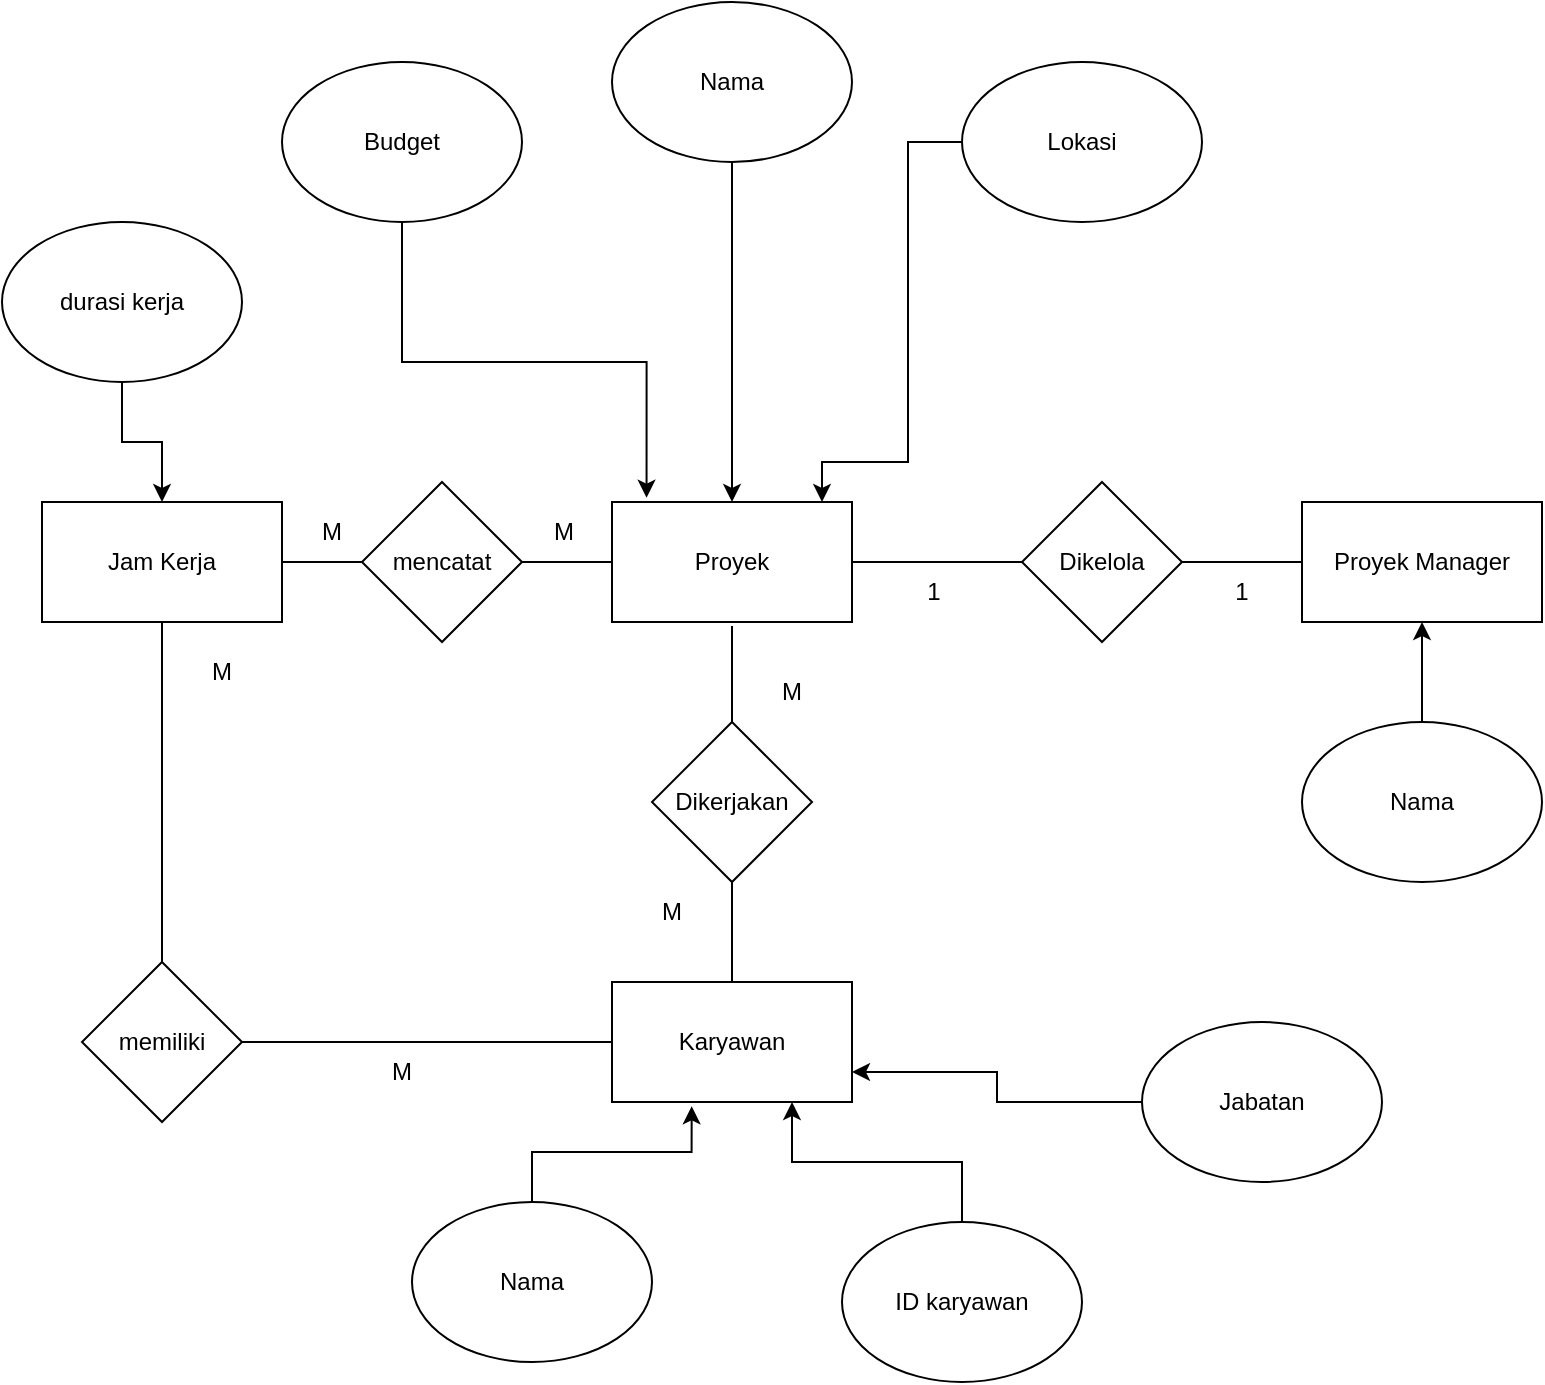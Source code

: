 <mxfile version="24.7.12">
  <diagram name="Page-1" id="U_-ThSBGukp351-MsQGF">
    <mxGraphModel dx="1266" dy="755" grid="1" gridSize="16" guides="1" tooltips="1" connect="1" arrows="1" fold="1" page="1" pageScale="1" pageWidth="850" pageHeight="1100" math="0" shadow="0">
      <root>
        <mxCell id="0" />
        <mxCell id="1" parent="0" />
        <mxCell id="ZirOt_VJAhJDtyZ2jbi9-2" value="Proyek" style="rounded=0;whiteSpace=wrap;html=1;" parent="1" vertex="1">
          <mxGeometry x="365" y="400" width="120" height="60" as="geometry" />
        </mxCell>
        <mxCell id="ZirOt_VJAhJDtyZ2jbi9-3" value="Dikelola" style="rhombus;whiteSpace=wrap;html=1;" parent="1" vertex="1">
          <mxGeometry x="570" y="390" width="80" height="80" as="geometry" />
        </mxCell>
        <mxCell id="ZirOt_VJAhJDtyZ2jbi9-4" value="Proyek Manager" style="rounded=0;whiteSpace=wrap;html=1;" parent="1" vertex="1">
          <mxGeometry x="710" y="400" width="120" height="60" as="geometry" />
        </mxCell>
        <mxCell id="ZirOt_VJAhJDtyZ2jbi9-9" value="Dikerjakan" style="rhombus;whiteSpace=wrap;html=1;" parent="1" vertex="1">
          <mxGeometry x="385" y="510" width="80" height="80" as="geometry" />
        </mxCell>
        <mxCell id="ZirOt_VJAhJDtyZ2jbi9-10" value="Karyawan" style="rounded=0;whiteSpace=wrap;html=1;" parent="1" vertex="1">
          <mxGeometry x="365" y="640" width="120" height="60" as="geometry" />
        </mxCell>
        <mxCell id="ZirOt_VJAhJDtyZ2jbi9-11" value="Nama" style="ellipse;whiteSpace=wrap;html=1;" parent="1" vertex="1">
          <mxGeometry x="265" y="750" width="120" height="80" as="geometry" />
        </mxCell>
        <mxCell id="ZirOt_VJAhJDtyZ2jbi9-17" style="edgeStyle=orthogonalEdgeStyle;rounded=0;orthogonalLoop=1;jettySize=auto;html=1;entryX=0.75;entryY=1;entryDx=0;entryDy=0;" parent="1" source="ZirOt_VJAhJDtyZ2jbi9-12" target="ZirOt_VJAhJDtyZ2jbi9-10" edge="1">
          <mxGeometry relative="1" as="geometry" />
        </mxCell>
        <mxCell id="ZirOt_VJAhJDtyZ2jbi9-12" value="ID karyawan" style="ellipse;whiteSpace=wrap;html=1;" parent="1" vertex="1">
          <mxGeometry x="480" y="760" width="120" height="80" as="geometry" />
        </mxCell>
        <mxCell id="ZirOt_VJAhJDtyZ2jbi9-19" style="edgeStyle=orthogonalEdgeStyle;rounded=0;orthogonalLoop=1;jettySize=auto;html=1;entryX=1;entryY=0.75;entryDx=0;entryDy=0;" parent="1" source="ZirOt_VJAhJDtyZ2jbi9-13" target="ZirOt_VJAhJDtyZ2jbi9-10" edge="1">
          <mxGeometry relative="1" as="geometry" />
        </mxCell>
        <mxCell id="ZirOt_VJAhJDtyZ2jbi9-13" value="Jabatan" style="ellipse;whiteSpace=wrap;html=1;" parent="1" vertex="1">
          <mxGeometry x="630" y="660" width="120" height="80" as="geometry" />
        </mxCell>
        <mxCell id="ZirOt_VJAhJDtyZ2jbi9-14" value="Jam Kerja" style="rounded=0;whiteSpace=wrap;html=1;" parent="1" vertex="1">
          <mxGeometry x="80" y="400" width="120" height="60" as="geometry" />
        </mxCell>
        <mxCell id="ZirOt_VJAhJDtyZ2jbi9-18" style="edgeStyle=orthogonalEdgeStyle;rounded=0;orthogonalLoop=1;jettySize=auto;html=1;entryX=0.332;entryY=1.036;entryDx=0;entryDy=0;entryPerimeter=0;" parent="1" source="ZirOt_VJAhJDtyZ2jbi9-11" target="ZirOt_VJAhJDtyZ2jbi9-10" edge="1">
          <mxGeometry relative="1" as="geometry" />
        </mxCell>
        <mxCell id="ZirOt_VJAhJDtyZ2jbi9-20" value="mencatat" style="rhombus;whiteSpace=wrap;html=1;" parent="1" vertex="1">
          <mxGeometry x="240" y="390" width="80" height="80" as="geometry" />
        </mxCell>
        <mxCell id="ZirOt_VJAhJDtyZ2jbi9-21" value="memiliki" style="rhombus;whiteSpace=wrap;html=1;" parent="1" vertex="1">
          <mxGeometry x="100" y="630" width="80" height="80" as="geometry" />
        </mxCell>
        <mxCell id="ZirOt_VJAhJDtyZ2jbi9-27" style="edgeStyle=orthogonalEdgeStyle;rounded=0;orthogonalLoop=1;jettySize=auto;html=1;entryX=0.875;entryY=0;entryDx=0;entryDy=0;entryPerimeter=0;" parent="1" source="ZirOt_VJAhJDtyZ2jbi9-22" target="ZirOt_VJAhJDtyZ2jbi9-2" edge="1">
          <mxGeometry relative="1" as="geometry">
            <Array as="points">
              <mxPoint x="513" y="220" />
              <mxPoint x="513" y="380" />
              <mxPoint x="470" y="380" />
            </Array>
          </mxGeometry>
        </mxCell>
        <mxCell id="ZirOt_VJAhJDtyZ2jbi9-22" value="Lokasi" style="ellipse;whiteSpace=wrap;html=1;" parent="1" vertex="1">
          <mxGeometry x="540" y="180" width="120" height="80" as="geometry" />
        </mxCell>
        <mxCell id="ZirOt_VJAhJDtyZ2jbi9-25" style="edgeStyle=orthogonalEdgeStyle;rounded=0;orthogonalLoop=1;jettySize=auto;html=1;entryX=0.144;entryY=-0.036;entryDx=0;entryDy=0;entryPerimeter=0;" parent="1" source="ZirOt_VJAhJDtyZ2jbi9-23" target="ZirOt_VJAhJDtyZ2jbi9-2" edge="1">
          <mxGeometry relative="1" as="geometry">
            <Array as="points">
              <mxPoint x="260" y="330" />
              <mxPoint x="382" y="330" />
            </Array>
          </mxGeometry>
        </mxCell>
        <mxCell id="ZirOt_VJAhJDtyZ2jbi9-23" value="Budget" style="ellipse;whiteSpace=wrap;html=1;" parent="1" vertex="1">
          <mxGeometry x="200" y="180" width="120" height="80" as="geometry" />
        </mxCell>
        <mxCell id="ZirOt_VJAhJDtyZ2jbi9-26" style="rounded=0;orthogonalLoop=1;jettySize=auto;html=1;entryX=0.5;entryY=0;entryDx=0;entryDy=0;strokeColor=default;strokeWidth=1;" parent="1" source="ZirOt_VJAhJDtyZ2jbi9-24" target="ZirOt_VJAhJDtyZ2jbi9-2" edge="1">
          <mxGeometry relative="1" as="geometry" />
        </mxCell>
        <mxCell id="ZirOt_VJAhJDtyZ2jbi9-24" value="Nama" style="ellipse;whiteSpace=wrap;html=1;" parent="1" vertex="1">
          <mxGeometry x="365" y="150" width="120" height="80" as="geometry" />
        </mxCell>
        <mxCell id="ZirOt_VJAhJDtyZ2jbi9-36" value="" style="edgeStyle=orthogonalEdgeStyle;rounded=0;orthogonalLoop=1;jettySize=auto;html=1;" parent="1" source="ZirOt_VJAhJDtyZ2jbi9-35" target="ZirOt_VJAhJDtyZ2jbi9-4" edge="1">
          <mxGeometry relative="1" as="geometry" />
        </mxCell>
        <mxCell id="ZirOt_VJAhJDtyZ2jbi9-35" value="Nama" style="ellipse;whiteSpace=wrap;html=1;" parent="1" vertex="1">
          <mxGeometry x="710" y="510" width="120" height="80" as="geometry" />
        </mxCell>
        <mxCell id="ZirOt_VJAhJDtyZ2jbi9-37" value="" style="endArrow=none;html=1;rounded=0;exitX=1;exitY=0.5;exitDx=0;exitDy=0;entryX=0;entryY=0.5;entryDx=0;entryDy=0;" parent="1" source="ZirOt_VJAhJDtyZ2jbi9-14" target="ZirOt_VJAhJDtyZ2jbi9-20" edge="1">
          <mxGeometry width="50" height="50" relative="1" as="geometry">
            <mxPoint x="220" y="520" as="sourcePoint" />
            <mxPoint x="270" y="470" as="targetPoint" />
          </mxGeometry>
        </mxCell>
        <mxCell id="ZirOt_VJAhJDtyZ2jbi9-38" value="" style="endArrow=none;html=1;rounded=0;entryX=0;entryY=0.5;entryDx=0;entryDy=0;" parent="1" target="ZirOt_VJAhJDtyZ2jbi9-2" edge="1">
          <mxGeometry width="50" height="50" relative="1" as="geometry">
            <mxPoint x="320" y="430" as="sourcePoint" />
            <mxPoint x="370" y="380" as="targetPoint" />
          </mxGeometry>
        </mxCell>
        <mxCell id="ZirOt_VJAhJDtyZ2jbi9-39" value="" style="endArrow=none;html=1;rounded=0;exitX=1;exitY=0.5;exitDx=0;exitDy=0;entryX=0;entryY=0.5;entryDx=0;entryDy=0;" parent="1" source="ZirOt_VJAhJDtyZ2jbi9-2" target="ZirOt_VJAhJDtyZ2jbi9-3" edge="1">
          <mxGeometry width="50" height="50" relative="1" as="geometry">
            <mxPoint x="490" y="430" as="sourcePoint" />
            <mxPoint x="540" y="380" as="targetPoint" />
          </mxGeometry>
        </mxCell>
        <mxCell id="ZirOt_VJAhJDtyZ2jbi9-40" value="" style="endArrow=none;html=1;rounded=0;entryX=0;entryY=0.5;entryDx=0;entryDy=0;" parent="1" target="ZirOt_VJAhJDtyZ2jbi9-4" edge="1">
          <mxGeometry width="50" height="50" relative="1" as="geometry">
            <mxPoint x="650" y="430" as="sourcePoint" />
            <mxPoint x="700" y="380" as="targetPoint" />
          </mxGeometry>
        </mxCell>
        <mxCell id="ZirOt_VJAhJDtyZ2jbi9-41" value="" style="endArrow=none;html=1;rounded=0;entryX=0.5;entryY=1;entryDx=0;entryDy=0;" parent="1" target="ZirOt_VJAhJDtyZ2jbi9-14" edge="1">
          <mxGeometry width="50" height="50" relative="1" as="geometry">
            <mxPoint x="140" y="630" as="sourcePoint" />
            <mxPoint x="190" y="580" as="targetPoint" />
          </mxGeometry>
        </mxCell>
        <mxCell id="ZirOt_VJAhJDtyZ2jbi9-42" value="" style="endArrow=none;html=1;rounded=0;entryX=0;entryY=0.5;entryDx=0;entryDy=0;" parent="1" target="ZirOt_VJAhJDtyZ2jbi9-10" edge="1">
          <mxGeometry width="50" height="50" relative="1" as="geometry">
            <mxPoint x="180" y="670" as="sourcePoint" />
            <mxPoint x="360" y="670" as="targetPoint" />
          </mxGeometry>
        </mxCell>
        <mxCell id="8yiLDPME0U-5GVnbeEcH-2" style="edgeStyle=orthogonalEdgeStyle;rounded=0;orthogonalLoop=1;jettySize=auto;html=1;entryX=0.5;entryY=0;entryDx=0;entryDy=0;" edge="1" parent="1" source="8yiLDPME0U-5GVnbeEcH-1" target="ZirOt_VJAhJDtyZ2jbi9-14">
          <mxGeometry relative="1" as="geometry" />
        </mxCell>
        <mxCell id="8yiLDPME0U-5GVnbeEcH-1" value="durasi kerja" style="ellipse;whiteSpace=wrap;html=1;" vertex="1" parent="1">
          <mxGeometry x="60" y="260" width="120" height="80" as="geometry" />
        </mxCell>
        <mxCell id="8yiLDPME0U-5GVnbeEcH-37" value="1" style="text;html=1;align=center;verticalAlign=middle;whiteSpace=wrap;rounded=0;" vertex="1" parent="1">
          <mxGeometry x="496" y="430" width="60" height="30" as="geometry" />
        </mxCell>
        <mxCell id="8yiLDPME0U-5GVnbeEcH-38" value="1" style="text;html=1;align=center;verticalAlign=middle;whiteSpace=wrap;rounded=0;" vertex="1" parent="1">
          <mxGeometry x="650" y="430" width="60" height="30" as="geometry" />
        </mxCell>
        <mxCell id="8yiLDPME0U-5GVnbeEcH-39" value="" style="endArrow=none;html=1;rounded=0;exitX=0.5;exitY=0;exitDx=0;exitDy=0;" edge="1" parent="1" source="ZirOt_VJAhJDtyZ2jbi9-9">
          <mxGeometry width="50" height="50" relative="1" as="geometry">
            <mxPoint x="416" y="530" as="sourcePoint" />
            <mxPoint x="425" y="462" as="targetPoint" />
          </mxGeometry>
        </mxCell>
        <mxCell id="8yiLDPME0U-5GVnbeEcH-40" value="" style="endArrow=none;html=1;rounded=0;exitX=0.5;exitY=0;exitDx=0;exitDy=0;entryX=0.5;entryY=1;entryDx=0;entryDy=0;" edge="1" parent="1" source="ZirOt_VJAhJDtyZ2jbi9-10" target="ZirOt_VJAhJDtyZ2jbi9-9">
          <mxGeometry width="50" height="50" relative="1" as="geometry">
            <mxPoint x="375" y="650" as="sourcePoint" />
            <mxPoint x="425" y="600" as="targetPoint" />
          </mxGeometry>
        </mxCell>
        <mxCell id="8yiLDPME0U-5GVnbeEcH-41" value="M" style="text;html=1;align=center;verticalAlign=middle;whiteSpace=wrap;rounded=0;" vertex="1" parent="1">
          <mxGeometry x="230" y="670" width="60" height="30" as="geometry" />
        </mxCell>
        <mxCell id="8yiLDPME0U-5GVnbeEcH-44" value="M" style="text;html=1;align=center;verticalAlign=middle;whiteSpace=wrap;rounded=0;" vertex="1" parent="1">
          <mxGeometry x="140" y="470" width="60" height="30" as="geometry" />
        </mxCell>
        <mxCell id="8yiLDPME0U-5GVnbeEcH-45" value="M" style="text;html=1;align=center;verticalAlign=middle;whiteSpace=wrap;rounded=0;" vertex="1" parent="1">
          <mxGeometry x="195" y="400" width="60" height="30" as="geometry" />
        </mxCell>
        <mxCell id="8yiLDPME0U-5GVnbeEcH-46" value="M" style="text;html=1;align=center;verticalAlign=middle;whiteSpace=wrap;rounded=0;" vertex="1" parent="1">
          <mxGeometry x="311" y="400" width="60" height="30" as="geometry" />
        </mxCell>
        <mxCell id="8yiLDPME0U-5GVnbeEcH-47" value="M" style="text;html=1;align=center;verticalAlign=middle;whiteSpace=wrap;rounded=0;" vertex="1" parent="1">
          <mxGeometry x="425" y="480" width="60" height="30" as="geometry" />
        </mxCell>
        <mxCell id="8yiLDPME0U-5GVnbeEcH-48" value="M" style="text;html=1;align=center;verticalAlign=middle;whiteSpace=wrap;rounded=0;" vertex="1" parent="1">
          <mxGeometry x="365" y="590" width="60" height="30" as="geometry" />
        </mxCell>
      </root>
    </mxGraphModel>
  </diagram>
</mxfile>
